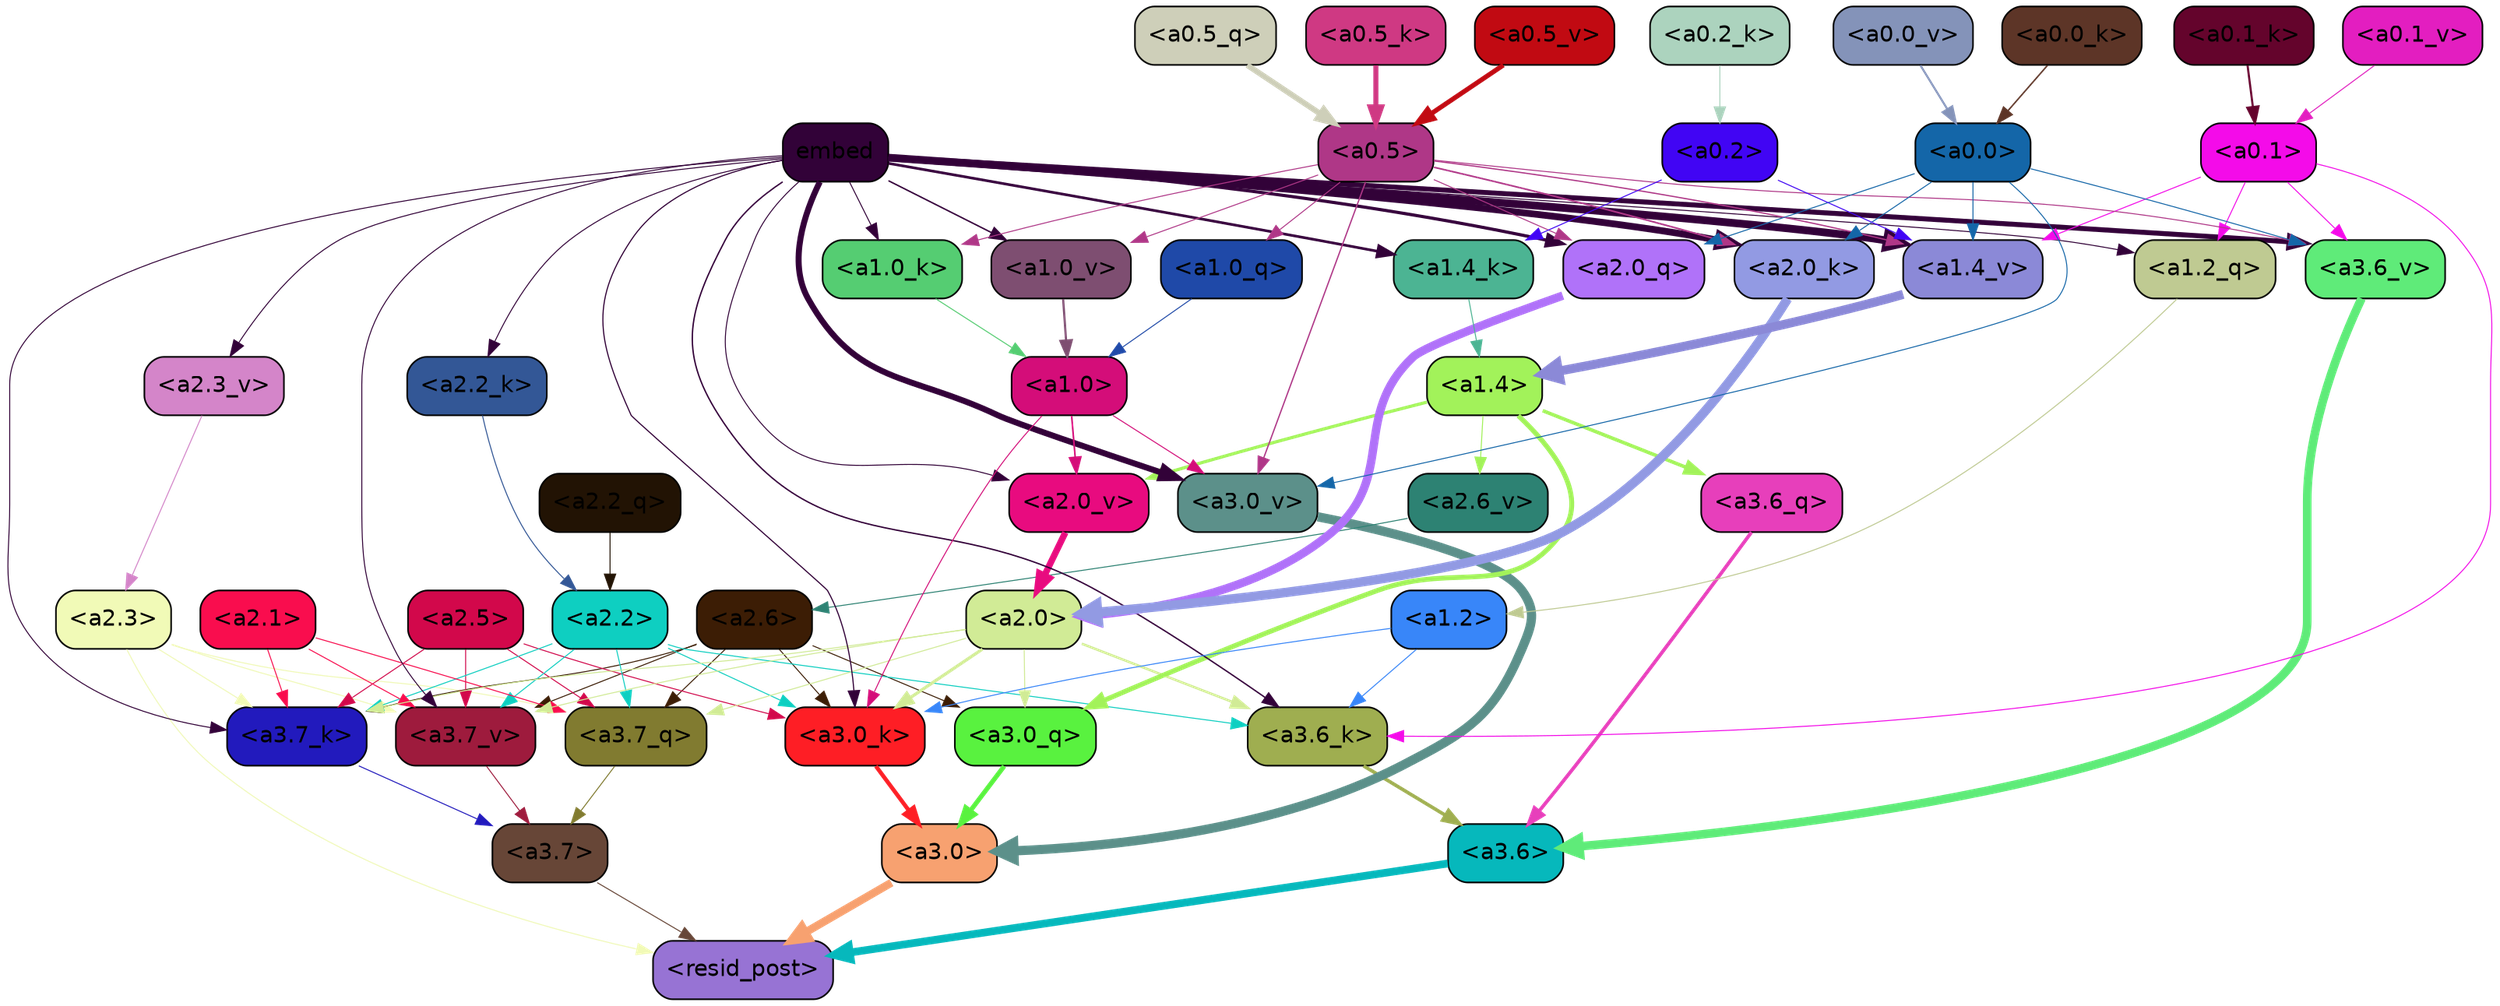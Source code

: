 strict digraph "" {
	graph [bgcolor=transparent,
		layout=dot,
		overlap=false,
		splines=true
	];
	"<a3.7>"	[color=black,
		fillcolor="#674637",
		fontname=Helvetica,
		shape=box,
		style="filled, rounded"];
	"<resid_post>"	[color=black,
		fillcolor="#9773d4",
		fontname=Helvetica,
		shape=box,
		style="filled, rounded"];
	"<a3.7>" -> "<resid_post>"	[color="#674637",
		penwidth=0.6];
	"<a3.6>"	[color=black,
		fillcolor="#06b8bc",
		fontname=Helvetica,
		shape=box,
		style="filled, rounded"];
	"<a3.6>" -> "<resid_post>"	[color="#06b8bc",
		penwidth=4.7534414529800415];
	"<a3.0>"	[color=black,
		fillcolor="#f7a170",
		fontname=Helvetica,
		shape=box,
		style="filled, rounded"];
	"<a3.0>" -> "<resid_post>"	[color="#f7a170",
		penwidth=4.898576855659485];
	"<a2.3>"	[color=black,
		fillcolor="#f1fab7",
		fontname=Helvetica,
		shape=box,
		style="filled, rounded"];
	"<a2.3>" -> "<resid_post>"	[color="#f1fab7",
		penwidth=0.6];
	"<a3.7_q>"	[color=black,
		fillcolor="#817b30",
		fontname=Helvetica,
		shape=box,
		style="filled, rounded"];
	"<a2.3>" -> "<a3.7_q>"	[color="#f1fab7",
		penwidth=0.6];
	"<a3.7_k>"	[color=black,
		fillcolor="#221abd",
		fontname=Helvetica,
		shape=box,
		style="filled, rounded"];
	"<a2.3>" -> "<a3.7_k>"	[color="#f1fab7",
		penwidth=0.6];
	"<a3.7_v>"	[color=black,
		fillcolor="#9e1b3d",
		fontname=Helvetica,
		shape=box,
		style="filled, rounded"];
	"<a2.3>" -> "<a3.7_v>"	[color="#f1fab7",
		penwidth=0.6];
	"<a3.7_q>" -> "<a3.7>"	[color="#817b30",
		penwidth=0.6];
	"<a3.6_q>"	[color=black,
		fillcolor="#e73fbb",
		fontname=Helvetica,
		shape=box,
		style="filled, rounded"];
	"<a3.6_q>" -> "<a3.6>"	[color="#e73fbb",
		penwidth=2.160832464694977];
	"<a3.0_q>"	[color=black,
		fillcolor="#59f23f",
		fontname=Helvetica,
		shape=box,
		style="filled, rounded"];
	"<a3.0_q>" -> "<a3.0>"	[color="#59f23f",
		penwidth=2.870753765106201];
	"<a3.7_k>" -> "<a3.7>"	[color="#221abd",
		penwidth=0.6];
	"<a3.6_k>"	[color=black,
		fillcolor="#9fae50",
		fontname=Helvetica,
		shape=box,
		style="filled, rounded"];
	"<a3.6_k>" -> "<a3.6>"	[color="#9fae50",
		penwidth=2.13908451795578];
	"<a3.0_k>"	[color=black,
		fillcolor="#fe1e25",
		fontname=Helvetica,
		shape=box,
		style="filled, rounded"];
	"<a3.0_k>" -> "<a3.0>"	[color="#fe1e25",
		penwidth=2.520303964614868];
	"<a3.7_v>" -> "<a3.7>"	[color="#9e1b3d",
		penwidth=0.6];
	"<a3.6_v>"	[color=black,
		fillcolor="#5feb79",
		fontname=Helvetica,
		shape=box,
		style="filled, rounded"];
	"<a3.6_v>" -> "<a3.6>"	[color="#5feb79",
		penwidth=5.297133803367615];
	"<a3.0_v>"	[color=black,
		fillcolor="#5c908a",
		fontname=Helvetica,
		shape=box,
		style="filled, rounded"];
	"<a3.0_v>" -> "<a3.0>"	[color="#5c908a",
		penwidth=5.680712580680847];
	"<a2.6>"	[color=black,
		fillcolor="#3c1d05",
		fontname=Helvetica,
		shape=box,
		style="filled, rounded"];
	"<a2.6>" -> "<a3.7_q>"	[color="#3c1d05",
		penwidth=0.6];
	"<a2.6>" -> "<a3.0_q>"	[color="#3c1d05",
		penwidth=0.6];
	"<a2.6>" -> "<a3.7_k>"	[color="#3c1d05",
		penwidth=0.6];
	"<a2.6>" -> "<a3.0_k>"	[color="#3c1d05",
		penwidth=0.6];
	"<a2.6>" -> "<a3.7_v>"	[color="#3c1d05",
		penwidth=0.6];
	"<a2.5>"	[color=black,
		fillcolor="#d2084b",
		fontname=Helvetica,
		shape=box,
		style="filled, rounded"];
	"<a2.5>" -> "<a3.7_q>"	[color="#d2084b",
		penwidth=0.6];
	"<a2.5>" -> "<a3.7_k>"	[color="#d2084b",
		penwidth=0.6];
	"<a2.5>" -> "<a3.0_k>"	[color="#d2084b",
		penwidth=0.6];
	"<a2.5>" -> "<a3.7_v>"	[color="#d2084b",
		penwidth=0.6];
	"<a2.2>"	[color=black,
		fillcolor="#0ecfc1",
		fontname=Helvetica,
		shape=box,
		style="filled, rounded"];
	"<a2.2>" -> "<a3.7_q>"	[color="#0ecfc1",
		penwidth=0.6];
	"<a2.2>" -> "<a3.7_k>"	[color="#0ecfc1",
		penwidth=0.6];
	"<a2.2>" -> "<a3.6_k>"	[color="#0ecfc1",
		penwidth=0.6];
	"<a2.2>" -> "<a3.0_k>"	[color="#0ecfc1",
		penwidth=0.6];
	"<a2.2>" -> "<a3.7_v>"	[color="#0ecfc1",
		penwidth=0.6];
	"<a2.1>"	[color=black,
		fillcolor="#f90d4e",
		fontname=Helvetica,
		shape=box,
		style="filled, rounded"];
	"<a2.1>" -> "<a3.7_q>"	[color="#f90d4e",
		penwidth=0.6];
	"<a2.1>" -> "<a3.7_k>"	[color="#f90d4e",
		penwidth=0.6];
	"<a2.1>" -> "<a3.7_v>"	[color="#f90d4e",
		penwidth=0.6];
	"<a2.0>"	[color=black,
		fillcolor="#d1eb96",
		fontname=Helvetica,
		shape=box,
		style="filled, rounded"];
	"<a2.0>" -> "<a3.7_q>"	[color="#d1eb96",
		penwidth=0.6];
	"<a2.0>" -> "<a3.0_q>"	[color="#d1eb96",
		penwidth=0.6];
	"<a2.0>" -> "<a3.7_k>"	[color="#d1eb96",
		penwidth=0.6];
	"<a2.0>" -> "<a3.6_k>"	[color="#d1eb96",
		penwidth=1.4784413101151586];
	"<a2.0>" -> "<a3.0_k>"	[color="#d1eb96",
		penwidth=1.8858084231615067];
	"<a2.0>" -> "<a3.7_v>"	[color="#d1eb96",
		penwidth=0.6];
	"<a1.4>"	[color=black,
		fillcolor="#a2f25a",
		fontname=Helvetica,
		shape=box,
		style="filled, rounded"];
	"<a1.4>" -> "<a3.6_q>"	[color="#a2f25a",
		penwidth=2.149975523352623];
	"<a1.4>" -> "<a3.0_q>"	[color="#a2f25a",
		penwidth=3.0018038749694824];
	"<a2.6_v>"	[color=black,
		fillcolor="#2d8273",
		fontname=Helvetica,
		shape=box,
		style="filled, rounded"];
	"<a1.4>" -> "<a2.6_v>"	[color="#a2f25a",
		penwidth=0.6];
	"<a2.0_v>"	[color=black,
		fillcolor="#e80b7f",
		fontname=Helvetica,
		shape=box,
		style="filled, rounded"];
	"<a1.4>" -> "<a2.0_v>"	[color="#a2f25a",
		penwidth=1.925402581691742];
	embed	[color=black,
		fillcolor="#320238",
		fontname=Helvetica,
		shape=box,
		style="filled, rounded"];
	embed -> "<a3.7_k>"	[color="#320238",
		penwidth=0.6];
	embed -> "<a3.6_k>"	[color="#320238",
		penwidth=0.8552796393632889];
	embed -> "<a3.0_k>"	[color="#320238",
		penwidth=0.691851794719696];
	embed -> "<a3.7_v>"	[color="#320238",
		penwidth=0.6];
	embed -> "<a3.6_v>"	[color="#320238",
		penwidth=3.067279100418091];
	embed -> "<a3.0_v>"	[color="#320238",
		penwidth=3.6927278637886047];
	"<a2.0_q>"	[color=black,
		fillcolor="#b072f9",
		fontname=Helvetica,
		shape=box,
		style="filled, rounded"];
	embed -> "<a2.0_q>"	[color="#320238",
		penwidth=1.944248914718628];
	"<a2.2_k>"	[color=black,
		fillcolor="#335796",
		fontname=Helvetica,
		shape=box,
		style="filled, rounded"];
	embed -> "<a2.2_k>"	[color="#320238",
		penwidth=0.6];
	"<a2.0_k>"	[color=black,
		fillcolor="#929ae3",
		fontname=Helvetica,
		shape=box,
		style="filled, rounded"];
	embed -> "<a2.0_k>"	[color="#320238",
		penwidth=4.198909968137741];
	"<a2.3_v>"	[color=black,
		fillcolor="#d485c9",
		fontname=Helvetica,
		shape=box,
		style="filled, rounded"];
	embed -> "<a2.3_v>"	[color="#320238",
		penwidth=0.6];
	embed -> "<a2.0_v>"	[color="#320238",
		penwidth=0.6];
	"<a1.2_q>"	[color=black,
		fillcolor="#bfca92",
		fontname=Helvetica,
		shape=box,
		style="filled, rounded"];
	embed -> "<a1.2_q>"	[color="#320238",
		penwidth=0.6];
	"<a1.4_k>"	[color=black,
		fillcolor="#4cb493",
		fontname=Helvetica,
		shape=box,
		style="filled, rounded"];
	embed -> "<a1.4_k>"	[color="#320238",
		penwidth=1.6299549341201782];
	"<a1.0_k>"	[color=black,
		fillcolor="#55cd72",
		fontname=Helvetica,
		shape=box,
		style="filled, rounded"];
	embed -> "<a1.0_k>"	[color="#320238",
		penwidth=0.6];
	"<a1.4_v>"	[color=black,
		fillcolor="#8b89d7",
		fontname=Helvetica,
		shape=box,
		style="filled, rounded"];
	embed -> "<a1.4_v>"	[color="#320238",
		penwidth=4.780120432376862];
	"<a1.0_v>"	[color=black,
		fillcolor="#7e4e71",
		fontname=Helvetica,
		shape=box,
		style="filled, rounded"];
	embed -> "<a1.0_v>"	[color="#320238",
		penwidth=0.8886437299661338];
	"<a1.2>"	[color=black,
		fillcolor="#3886f9",
		fontname=Helvetica,
		shape=box,
		style="filled, rounded"];
	"<a1.2>" -> "<a3.6_k>"	[color="#3886f9",
		penwidth=0.6];
	"<a1.2>" -> "<a3.0_k>"	[color="#3886f9",
		penwidth=0.6];
	"<a0.1>"	[color=black,
		fillcolor="#f40be9",
		fontname=Helvetica,
		shape=box,
		style="filled, rounded"];
	"<a0.1>" -> "<a3.6_k>"	[color="#f40be9",
		penwidth=0.6];
	"<a0.1>" -> "<a3.6_v>"	[color="#f40be9",
		penwidth=0.6];
	"<a0.1>" -> "<a1.2_q>"	[color="#f40be9",
		penwidth=0.6];
	"<a0.1>" -> "<a1.4_v>"	[color="#f40be9",
		penwidth=0.6];
	"<a1.0>"	[color=black,
		fillcolor="#d40d79",
		fontname=Helvetica,
		shape=box,
		style="filled, rounded"];
	"<a1.0>" -> "<a3.0_k>"	[color="#d40d79",
		penwidth=0.6];
	"<a1.0>" -> "<a3.0_v>"	[color="#d40d79",
		penwidth=0.6];
	"<a1.0>" -> "<a2.0_v>"	[color="#d40d79",
		penwidth=0.9920598268508911];
	"<a0.5>"	[color=black,
		fillcolor="#af3787",
		fontname=Helvetica,
		shape=box,
		style="filled, rounded"];
	"<a0.5>" -> "<a3.6_v>"	[color="#af3787",
		penwidth=0.6];
	"<a0.5>" -> "<a3.0_v>"	[color="#af3787",
		penwidth=0.8028683364391327];
	"<a0.5>" -> "<a2.0_q>"	[color="#af3787",
		penwidth=0.6];
	"<a0.5>" -> "<a2.0_k>"	[color="#af3787",
		penwidth=0.9883035719394684];
	"<a1.0_q>"	[color=black,
		fillcolor="#1f49a8",
		fontname=Helvetica,
		shape=box,
		style="filled, rounded"];
	"<a0.5>" -> "<a1.0_q>"	[color="#af3787",
		penwidth=0.6];
	"<a0.5>" -> "<a1.0_k>"	[color="#af3787",
		penwidth=0.6];
	"<a0.5>" -> "<a1.4_v>"	[color="#af3787",
		penwidth=0.7686666250228882];
	"<a0.5>" -> "<a1.0_v>"	[color="#af3787",
		penwidth=0.6];
	"<a0.0>"	[color=black,
		fillcolor="#1466a8",
		fontname=Helvetica,
		shape=box,
		style="filled, rounded"];
	"<a0.0>" -> "<a3.6_v>"	[color="#1466a8",
		penwidth=0.6];
	"<a0.0>" -> "<a3.0_v>"	[color="#1466a8",
		penwidth=0.6];
	"<a0.0>" -> "<a2.0_q>"	[color="#1466a8",
		penwidth=0.6];
	"<a0.0>" -> "<a2.0_k>"	[color="#1466a8",
		penwidth=0.6];
	"<a0.0>" -> "<a1.4_v>"	[color="#1466a8",
		penwidth=0.6];
	"<a2.2_q>"	[color=black,
		fillcolor="#221304",
		fontname=Helvetica,
		shape=box,
		style="filled, rounded"];
	"<a2.2_q>" -> "<a2.2>"	[color="#221304",
		penwidth=0.6];
	"<a2.0_q>" -> "<a2.0>"	[color="#b072f9",
		penwidth=5.1847569942474365];
	"<a2.2_k>" -> "<a2.2>"	[color="#335796",
		penwidth=0.6149471998214722];
	"<a2.0_k>" -> "<a2.0>"	[color="#929ae3",
		penwidth=5.773491740226746];
	"<a2.6_v>" -> "<a2.6>"	[color="#2d8273",
		penwidth=0.6];
	"<a2.3_v>" -> "<a2.3>"	[color="#d485c9",
		penwidth=0.6];
	"<a2.0_v>" -> "<a2.0>"	[color="#e80b7f",
		penwidth=3.9731863737106323];
	"<a1.2_q>" -> "<a1.2>"	[color="#bfca92",
		penwidth=0.6];
	"<a1.0_q>" -> "<a1.0>"	[color="#1f49a8",
		penwidth=0.6];
	"<a1.4_k>" -> "<a1.4>"	[color="#4cb493",
		penwidth=0.6];
	"<a1.0_k>" -> "<a1.0>"	[color="#55cd72",
		penwidth=0.6];
	"<a1.4_v>" -> "<a1.4>"	[color="#8b89d7",
		penwidth=5.565408229827881];
	"<a1.0_v>" -> "<a1.0>"	[color="#7e4e71",
		penwidth=1.3358666002750397];
	"<a0.2>"	[color=black,
		fillcolor="#4105f4",
		fontname=Helvetica,
		shape=box,
		style="filled, rounded"];
	"<a0.2>" -> "<a1.4_k>"	[color="#4105f4",
		penwidth=0.6];
	"<a0.2>" -> "<a1.4_v>"	[color="#4105f4",
		penwidth=0.6];
	"<a0.5_q>"	[color=black,
		fillcolor="#cecfb9",
		fontname=Helvetica,
		shape=box,
		style="filled, rounded"];
	"<a0.5_q>" -> "<a0.5>"	[color="#cecfb9",
		penwidth=3.473052144050598];
	"<a0.5_k>"	[color=black,
		fillcolor="#cf3983",
		fontname=Helvetica,
		shape=box,
		style="filled, rounded"];
	"<a0.5_k>" -> "<a0.5>"	[color="#cf3983",
		penwidth=3.105746805667877];
	"<a0.2_k>"	[color=black,
		fillcolor="#acd3be",
		fontname=Helvetica,
		shape=box,
		style="filled, rounded"];
	"<a0.2_k>" -> "<a0.2>"	[color="#acd3be",
		penwidth=0.6];
	"<a0.1_k>"	[color=black,
		fillcolor="#64042c",
		fontname=Helvetica,
		shape=box,
		style="filled, rounded"];
	"<a0.1_k>" -> "<a0.1>"	[color="#64042c",
		penwidth=1.2916463017463684];
	"<a0.0_k>"	[color=black,
		fillcolor="#5d3527",
		fontname=Helvetica,
		shape=box,
		style="filled, rounded"];
	"<a0.0_k>" -> "<a0.0>"	[color="#5d3527",
		penwidth=0.9117016792297363];
	"<a0.5_v>"	[color=black,
		fillcolor="#c10a12",
		fontname=Helvetica,
		shape=box,
		style="filled, rounded"];
	"<a0.5_v>" -> "<a0.5>"	[color="#c10a12",
		penwidth=2.9294926524162292];
	"<a0.1_v>"	[color=black,
		fillcolor="#e31ec0",
		fontname=Helvetica,
		shape=box,
		style="filled, rounded"];
	"<a0.1_v>" -> "<a0.1>"	[color="#e31ec0",
		penwidth=0.6];
	"<a0.0_v>"	[color=black,
		fillcolor="#8493b9",
		fontname=Helvetica,
		shape=box,
		style="filled, rounded"];
	"<a0.0_v>" -> "<a0.0>"	[color="#8493b9",
		penwidth=1.2382320165634155];
}
